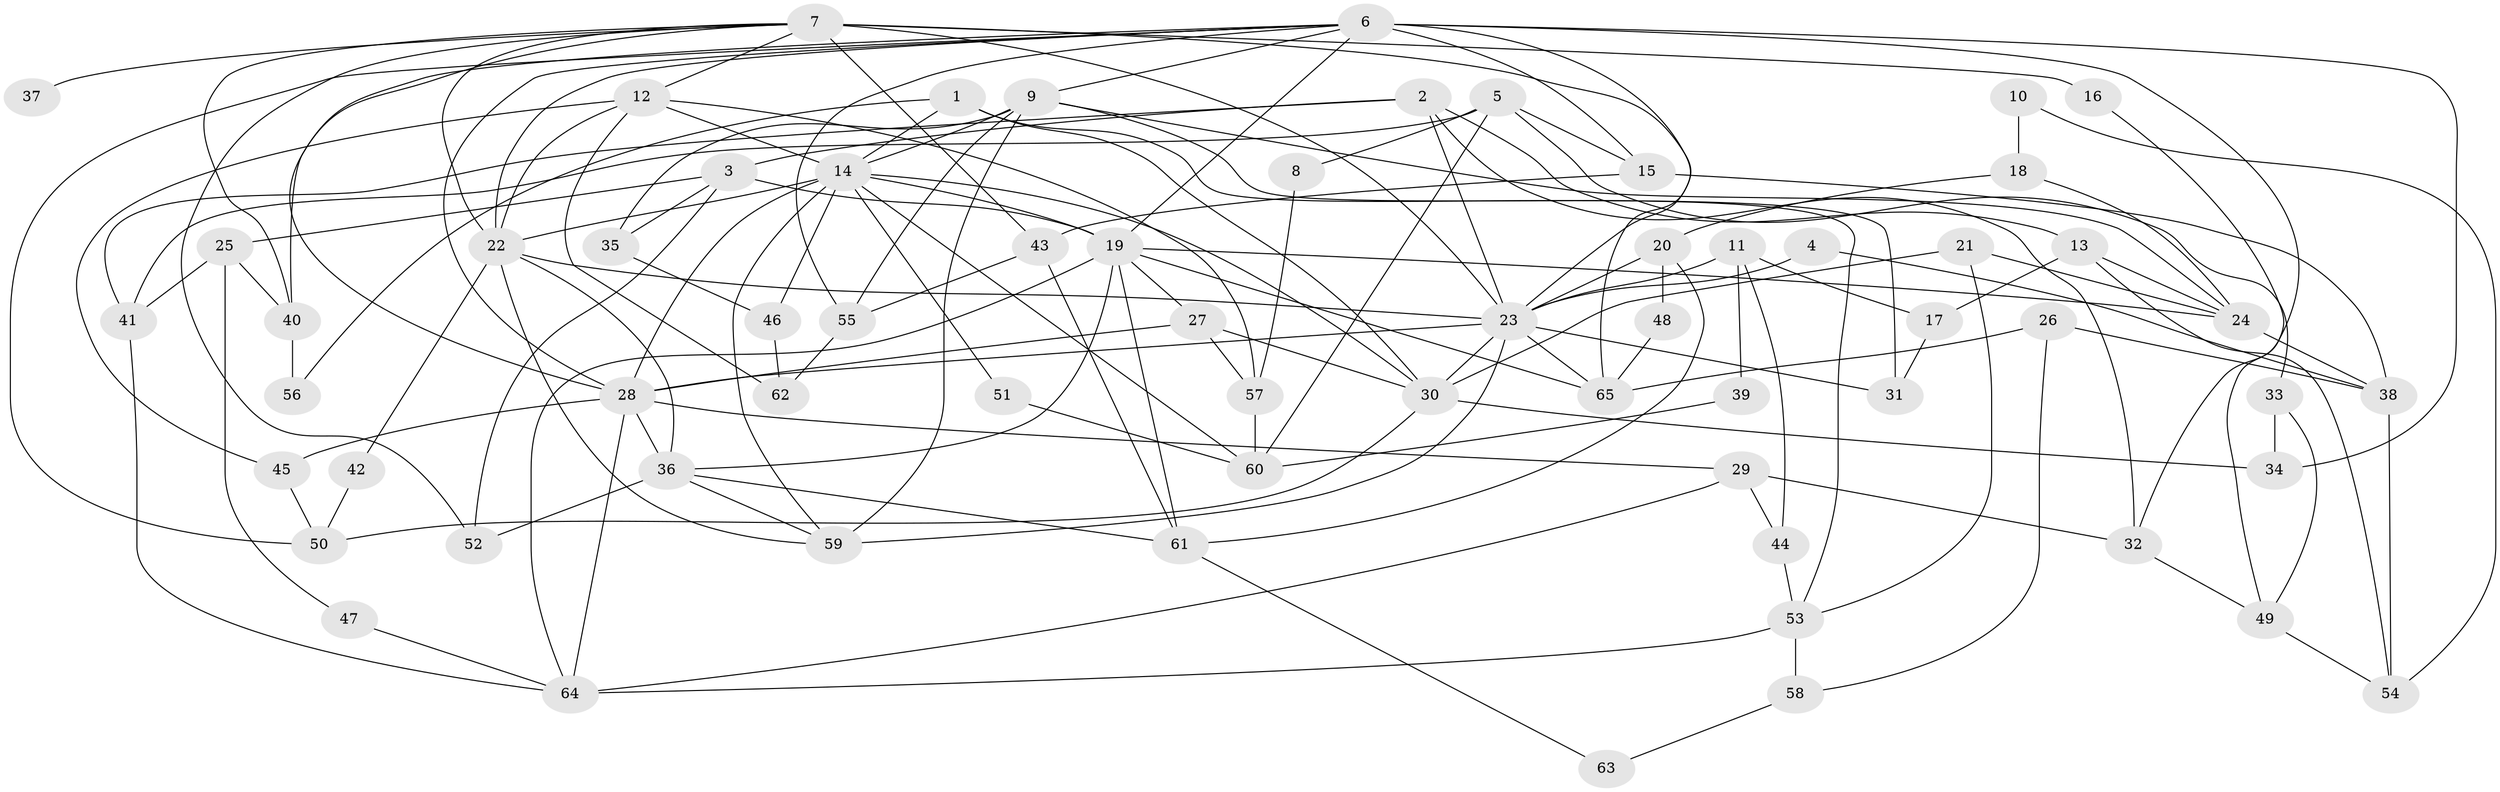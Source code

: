 // original degree distribution, {4: 0.32967032967032966, 5: 0.15384615384615385, 2: 0.16483516483516483, 6: 0.10989010989010989, 3: 0.1978021978021978, 8: 0.02197802197802198, 7: 0.02197802197802198}
// Generated by graph-tools (version 1.1) at 2025/51/03/04/25 22:51:22]
// undirected, 65 vertices, 143 edges
graph export_dot {
  node [color=gray90,style=filled];
  1;
  2;
  3;
  4;
  5;
  6;
  7;
  8;
  9;
  10;
  11;
  12;
  13;
  14;
  15;
  16;
  17;
  18;
  19;
  20;
  21;
  22;
  23;
  24;
  25;
  26;
  27;
  28;
  29;
  30;
  31;
  32;
  33;
  34;
  35;
  36;
  37;
  38;
  39;
  40;
  41;
  42;
  43;
  44;
  45;
  46;
  47;
  48;
  49;
  50;
  51;
  52;
  53;
  54;
  55;
  56;
  57;
  58;
  59;
  60;
  61;
  62;
  63;
  64;
  65;
  1 -- 14 [weight=1.0];
  1 -- 30 [weight=1.0];
  1 -- 53 [weight=1.0];
  1 -- 56 [weight=1.0];
  2 -- 3 [weight=1.0];
  2 -- 13 [weight=1.0];
  2 -- 23 [weight=1.0];
  2 -- 32 [weight=1.0];
  2 -- 41 [weight=1.0];
  3 -- 19 [weight=1.0];
  3 -- 25 [weight=1.0];
  3 -- 35 [weight=1.0];
  3 -- 52 [weight=1.0];
  4 -- 23 [weight=1.0];
  4 -- 38 [weight=1.0];
  5 -- 8 [weight=1.0];
  5 -- 15 [weight=1.0];
  5 -- 33 [weight=1.0];
  5 -- 41 [weight=1.0];
  5 -- 60 [weight=1.0];
  6 -- 9 [weight=1.0];
  6 -- 15 [weight=1.0];
  6 -- 19 [weight=1.0];
  6 -- 22 [weight=1.0];
  6 -- 23 [weight=3.0];
  6 -- 28 [weight=1.0];
  6 -- 32 [weight=1.0];
  6 -- 34 [weight=1.0];
  6 -- 40 [weight=1.0];
  6 -- 50 [weight=1.0];
  6 -- 55 [weight=1.0];
  7 -- 12 [weight=1.0];
  7 -- 16 [weight=2.0];
  7 -- 22 [weight=1.0];
  7 -- 23 [weight=2.0];
  7 -- 28 [weight=1.0];
  7 -- 37 [weight=2.0];
  7 -- 40 [weight=1.0];
  7 -- 43 [weight=1.0];
  7 -- 52 [weight=1.0];
  7 -- 65 [weight=2.0];
  8 -- 57 [weight=1.0];
  9 -- 14 [weight=1.0];
  9 -- 24 [weight=1.0];
  9 -- 31 [weight=1.0];
  9 -- 35 [weight=1.0];
  9 -- 55 [weight=1.0];
  9 -- 59 [weight=2.0];
  10 -- 18 [weight=1.0];
  10 -- 54 [weight=1.0];
  11 -- 17 [weight=1.0];
  11 -- 23 [weight=1.0];
  11 -- 39 [weight=1.0];
  11 -- 44 [weight=1.0];
  12 -- 14 [weight=1.0];
  12 -- 22 [weight=1.0];
  12 -- 45 [weight=1.0];
  12 -- 57 [weight=1.0];
  12 -- 62 [weight=1.0];
  13 -- 17 [weight=1.0];
  13 -- 24 [weight=1.0];
  13 -- 54 [weight=1.0];
  14 -- 19 [weight=1.0];
  14 -- 22 [weight=1.0];
  14 -- 28 [weight=2.0];
  14 -- 30 [weight=1.0];
  14 -- 46 [weight=1.0];
  14 -- 51 [weight=1.0];
  14 -- 59 [weight=1.0];
  14 -- 60 [weight=1.0];
  15 -- 38 [weight=1.0];
  15 -- 43 [weight=1.0];
  16 -- 49 [weight=1.0];
  17 -- 31 [weight=1.0];
  18 -- 20 [weight=1.0];
  18 -- 24 [weight=1.0];
  19 -- 24 [weight=1.0];
  19 -- 27 [weight=1.0];
  19 -- 36 [weight=1.0];
  19 -- 61 [weight=1.0];
  19 -- 64 [weight=1.0];
  19 -- 65 [weight=1.0];
  20 -- 23 [weight=1.0];
  20 -- 48 [weight=1.0];
  20 -- 61 [weight=1.0];
  21 -- 24 [weight=1.0];
  21 -- 30 [weight=1.0];
  21 -- 53 [weight=1.0];
  22 -- 23 [weight=1.0];
  22 -- 36 [weight=1.0];
  22 -- 42 [weight=1.0];
  22 -- 59 [weight=1.0];
  23 -- 28 [weight=1.0];
  23 -- 30 [weight=1.0];
  23 -- 31 [weight=2.0];
  23 -- 59 [weight=1.0];
  23 -- 65 [weight=1.0];
  24 -- 38 [weight=1.0];
  25 -- 40 [weight=1.0];
  25 -- 41 [weight=1.0];
  25 -- 47 [weight=1.0];
  26 -- 38 [weight=1.0];
  26 -- 58 [weight=1.0];
  26 -- 65 [weight=1.0];
  27 -- 28 [weight=1.0];
  27 -- 30 [weight=1.0];
  27 -- 57 [weight=1.0];
  28 -- 29 [weight=1.0];
  28 -- 36 [weight=1.0];
  28 -- 45 [weight=2.0];
  28 -- 64 [weight=1.0];
  29 -- 32 [weight=1.0];
  29 -- 44 [weight=1.0];
  29 -- 64 [weight=1.0];
  30 -- 34 [weight=1.0];
  30 -- 50 [weight=1.0];
  32 -- 49 [weight=1.0];
  33 -- 34 [weight=1.0];
  33 -- 49 [weight=1.0];
  35 -- 46 [weight=1.0];
  36 -- 52 [weight=1.0];
  36 -- 59 [weight=1.0];
  36 -- 61 [weight=1.0];
  38 -- 54 [weight=1.0];
  39 -- 60 [weight=1.0];
  40 -- 56 [weight=1.0];
  41 -- 64 [weight=1.0];
  42 -- 50 [weight=1.0];
  43 -- 55 [weight=1.0];
  43 -- 61 [weight=1.0];
  44 -- 53 [weight=1.0];
  45 -- 50 [weight=1.0];
  46 -- 62 [weight=1.0];
  47 -- 64 [weight=1.0];
  48 -- 65 [weight=1.0];
  49 -- 54 [weight=1.0];
  51 -- 60 [weight=1.0];
  53 -- 58 [weight=1.0];
  53 -- 64 [weight=1.0];
  55 -- 62 [weight=1.0];
  57 -- 60 [weight=1.0];
  58 -- 63 [weight=1.0];
  61 -- 63 [weight=1.0];
}
